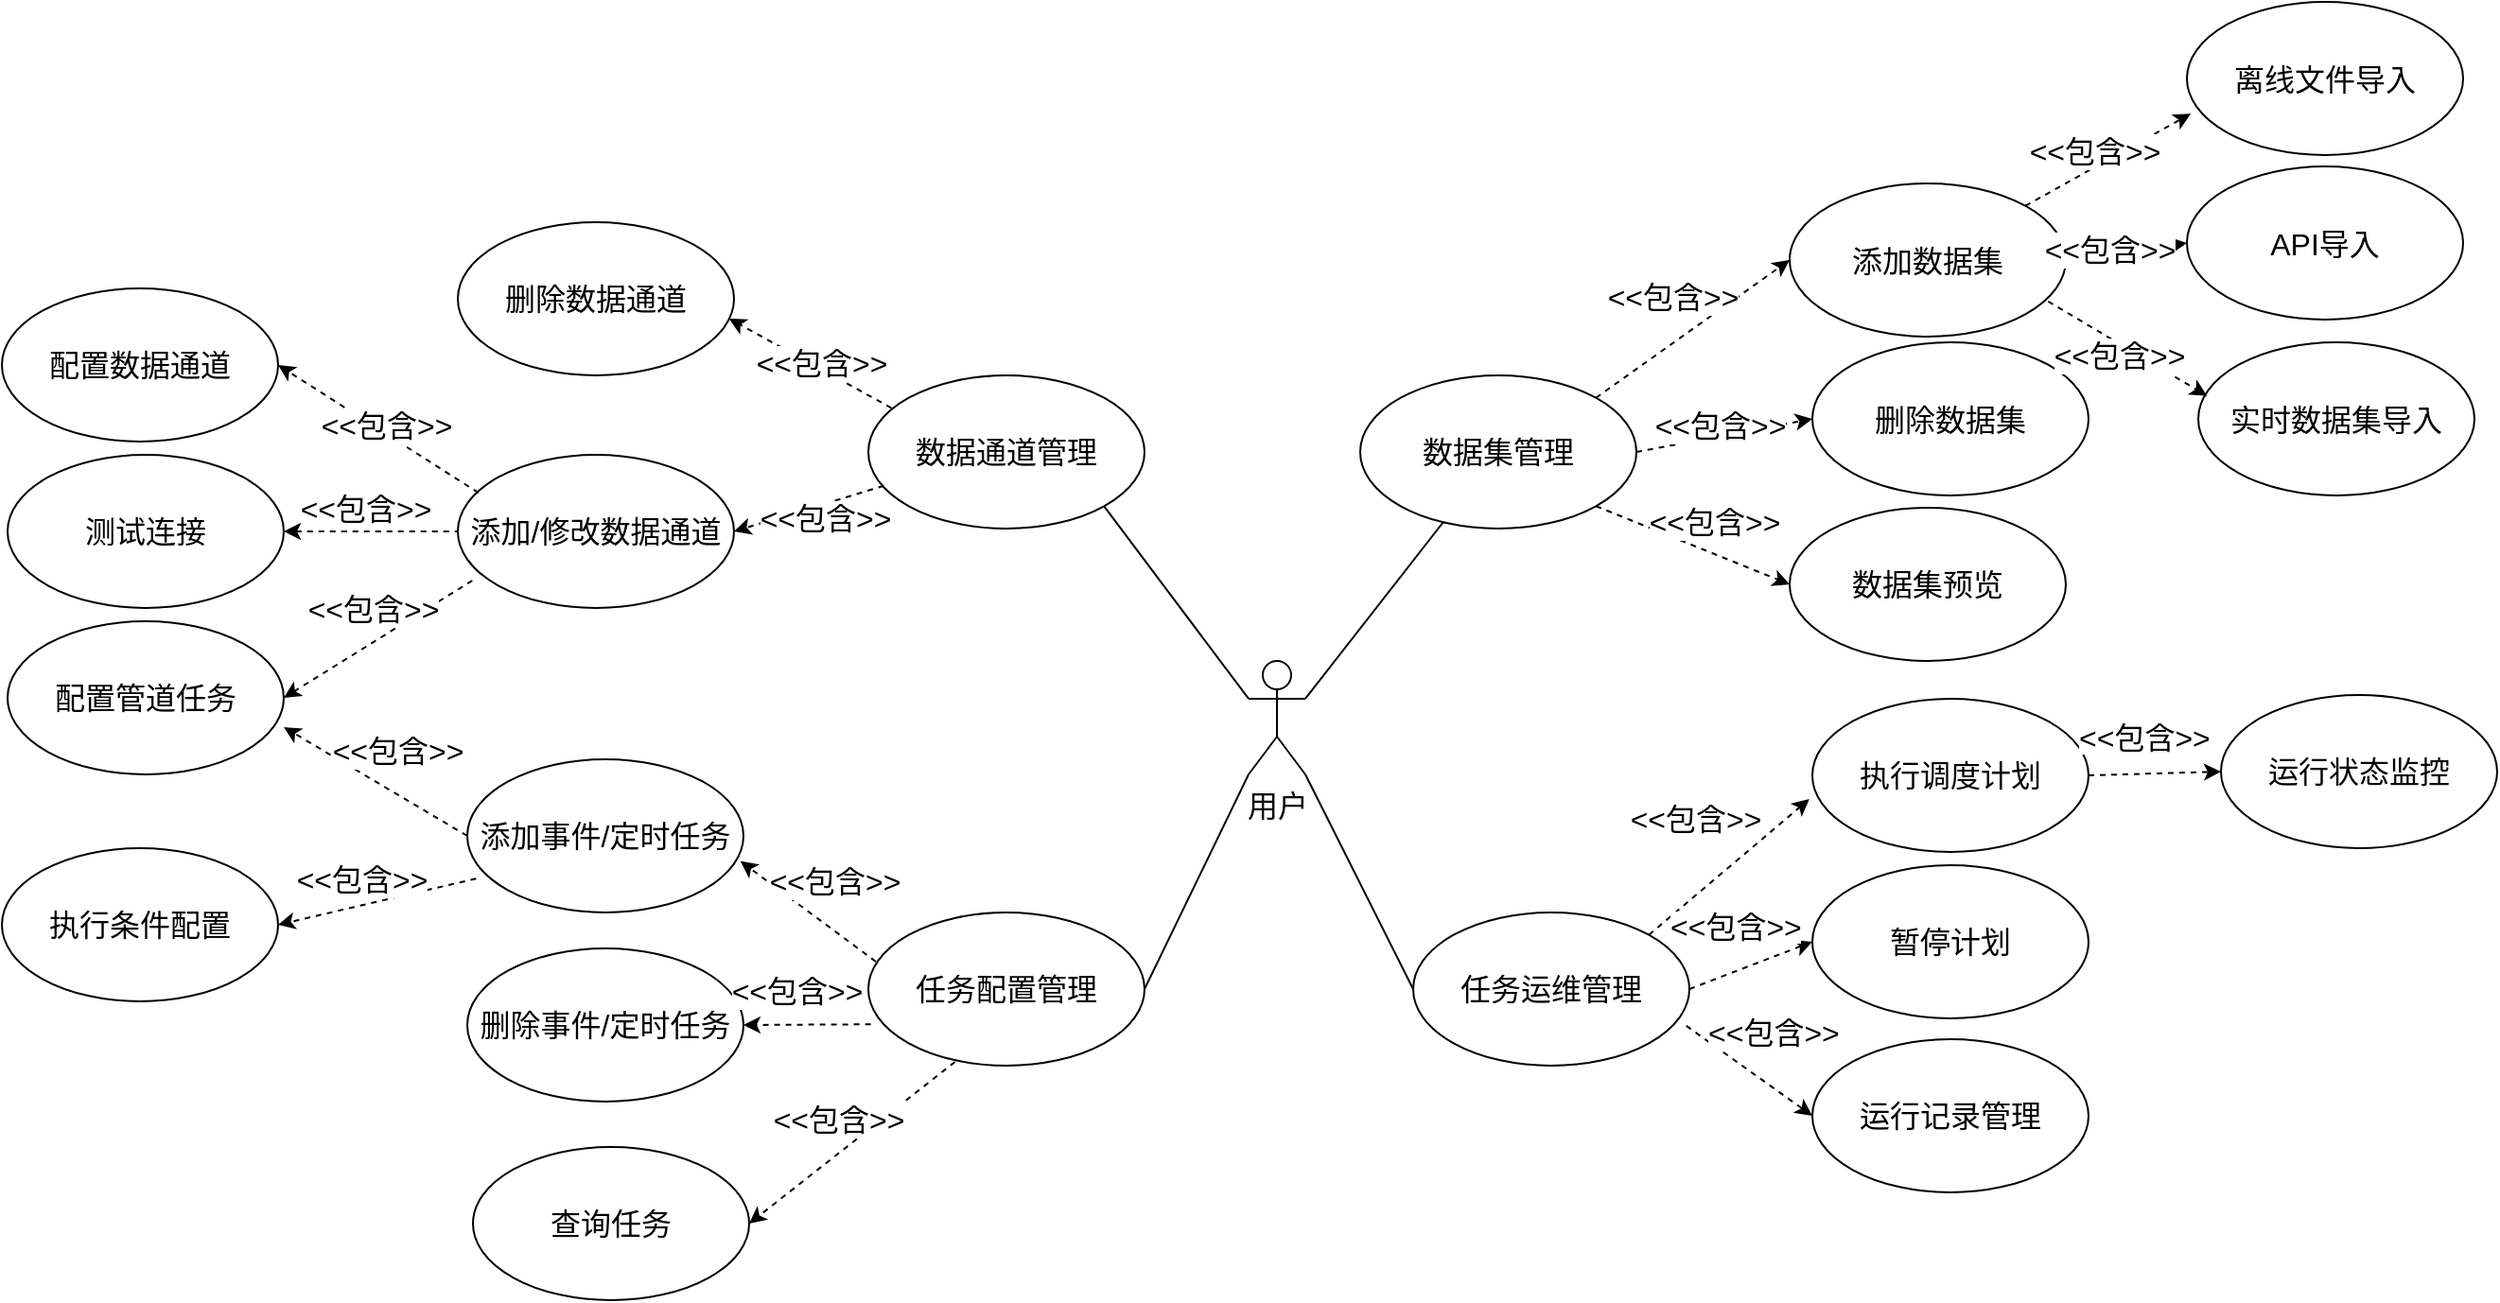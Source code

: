 <mxfile version="24.4.2" type="github">
  <diagram name="第 1 页" id="H2A7UuiulmjEr8Lp7voq">
    <mxGraphModel dx="1680" dy="824" grid="0" gridSize="10" guides="1" tooltips="1" connect="1" arrows="1" fold="1" page="1" pageScale="1" pageWidth="200000" pageHeight="200000" math="0" shadow="0">
      <root>
        <mxCell id="0" />
        <mxCell id="1" parent="0" />
        <mxCell id="GQCVSURzu6F1h6ic5kgY-14" style="edgeStyle=none;rounded=0;orthogonalLoop=1;jettySize=auto;html=1;exitX=1;exitY=0;exitDx=0;exitDy=0;entryX=0;entryY=0.5;entryDx=0;entryDy=0;dashed=1;fontSize=16;" parent="1" source="GQCVSURzu6F1h6ic5kgY-1" target="GQCVSURzu6F1h6ic5kgY-11" edge="1">
          <mxGeometry relative="1" as="geometry" />
        </mxCell>
        <mxCell id="GQCVSURzu6F1h6ic5kgY-21" value="&lt;span style=&quot;font-size: 16px;&quot;&gt;&amp;lt;&amp;lt;包含&amp;gt;&amp;gt;&lt;/span&gt;" style="edgeLabel;html=1;align=center;verticalAlign=middle;resizable=0;points=[];fontSize=16;" parent="GQCVSURzu6F1h6ic5kgY-14" vertex="1" connectable="0">
          <mxGeometry x="0.147" y="3" relative="1" as="geometry">
            <mxPoint x="-17" y="-9" as="offset" />
          </mxGeometry>
        </mxCell>
        <mxCell id="GQCVSURzu6F1h6ic5kgY-1" value="&lt;font style=&quot;font-size: 16px;&quot;&gt;数据集管理&lt;/font&gt;" style="ellipse;whiteSpace=wrap;html=1;fontSize=16;" parent="1" vertex="1">
          <mxGeometry x="898" y="203.5" width="146" height="81" as="geometry" />
        </mxCell>
        <mxCell id="GQCVSURzu6F1h6ic5kgY-4" style="rounded=0;orthogonalLoop=1;jettySize=auto;html=1;exitX=1;exitY=0.333;exitDx=0;exitDy=0;exitPerimeter=0;endArrow=none;endFill=0;fontSize=16;" parent="1" source="GQCVSURzu6F1h6ic5kgY-2" target="GQCVSURzu6F1h6ic5kgY-1" edge="1">
          <mxGeometry relative="1" as="geometry" />
        </mxCell>
        <mxCell id="GQCVSURzu6F1h6ic5kgY-6" style="rounded=0;orthogonalLoop=1;jettySize=auto;html=1;exitX=0;exitY=0.333;exitDx=0;exitDy=0;exitPerimeter=0;entryX=1;entryY=1;entryDx=0;entryDy=0;endArrow=none;endFill=0;fontSize=16;" parent="1" source="GQCVSURzu6F1h6ic5kgY-2" target="GQCVSURzu6F1h6ic5kgY-5" edge="1">
          <mxGeometry relative="1" as="geometry" />
        </mxCell>
        <mxCell id="GQCVSURzu6F1h6ic5kgY-8" style="edgeStyle=none;rounded=0;orthogonalLoop=1;jettySize=auto;html=1;exitX=0;exitY=1;exitDx=0;exitDy=0;exitPerimeter=0;entryX=1;entryY=0.5;entryDx=0;entryDy=0;endArrow=none;endFill=0;fontSize=16;" parent="1" source="GQCVSURzu6F1h6ic5kgY-2" target="GQCVSURzu6F1h6ic5kgY-7" edge="1">
          <mxGeometry relative="1" as="geometry" />
        </mxCell>
        <mxCell id="GQCVSURzu6F1h6ic5kgY-10" style="edgeStyle=none;rounded=0;orthogonalLoop=1;jettySize=auto;html=1;exitX=1;exitY=1;exitDx=0;exitDy=0;exitPerimeter=0;entryX=0;entryY=0.5;entryDx=0;entryDy=0;endArrow=none;endFill=0;fontSize=16;" parent="1" source="GQCVSURzu6F1h6ic5kgY-2" target="GQCVSURzu6F1h6ic5kgY-9" edge="1">
          <mxGeometry relative="1" as="geometry" />
        </mxCell>
        <mxCell id="GQCVSURzu6F1h6ic5kgY-2" value="&lt;font style=&quot;font-size: 16px;&quot;&gt;用户&lt;/font&gt;" style="shape=umlActor;verticalLabelPosition=bottom;verticalAlign=top;html=1;outlineConnect=0;fontSize=16;" parent="1" vertex="1">
          <mxGeometry x="839" y="354.5" width="30" height="60" as="geometry" />
        </mxCell>
        <mxCell id="GQCVSURzu6F1h6ic5kgY-5" value="&lt;font style=&quot;font-size: 16px;&quot;&gt;数据通道管理&lt;/font&gt;" style="ellipse;whiteSpace=wrap;html=1;fontSize=16;" parent="1" vertex="1">
          <mxGeometry x="638" y="203.5" width="146" height="81" as="geometry" />
        </mxCell>
        <mxCell id="GQCVSURzu6F1h6ic5kgY-7" value="&lt;font style=&quot;font-size: 16px;&quot;&gt;任务配置管理&lt;/font&gt;" style="ellipse;whiteSpace=wrap;html=1;fontSize=16;" parent="1" vertex="1">
          <mxGeometry x="638" y="487.5" width="146" height="81" as="geometry" />
        </mxCell>
        <mxCell id="GQCVSURzu6F1h6ic5kgY-9" value="&lt;font style=&quot;font-size: 16px;&quot;&gt;任务运维管理&lt;/font&gt;" style="ellipse;whiteSpace=wrap;html=1;fontSize=16;" parent="1" vertex="1">
          <mxGeometry x="926" y="487.5" width="146" height="81" as="geometry" />
        </mxCell>
        <mxCell id="GQCVSURzu6F1h6ic5kgY-11" value="&lt;font style=&quot;font-size: 16px;&quot;&gt;添加数据集&lt;/font&gt;" style="ellipse;whiteSpace=wrap;html=1;fontSize=16;" parent="1" vertex="1">
          <mxGeometry x="1125" y="102" width="146" height="81" as="geometry" />
        </mxCell>
        <mxCell id="GQCVSURzu6F1h6ic5kgY-12" value="&lt;font style=&quot;font-size: 16px;&quot;&gt;删除数据集&lt;/font&gt;" style="ellipse;whiteSpace=wrap;html=1;fontSize=16;" parent="1" vertex="1">
          <mxGeometry x="1137" y="186" width="146" height="81" as="geometry" />
        </mxCell>
        <mxCell id="GQCVSURzu6F1h6ic5kgY-13" value="&lt;font style=&quot;font-size: 16px;&quot;&gt;数据集预览&lt;/font&gt;" style="ellipse;whiteSpace=wrap;html=1;fontSize=16;" parent="1" vertex="1">
          <mxGeometry x="1125" y="273.5" width="146" height="81" as="geometry" />
        </mxCell>
        <mxCell id="GQCVSURzu6F1h6ic5kgY-15" style="edgeStyle=none;rounded=0;orthogonalLoop=1;jettySize=auto;html=1;entryX=0;entryY=0.5;entryDx=0;entryDy=0;dashed=1;exitX=1;exitY=0.5;exitDx=0;exitDy=0;fontSize=16;" parent="1" source="GQCVSURzu6F1h6ic5kgY-1" target="GQCVSURzu6F1h6ic5kgY-12" edge="1">
          <mxGeometry relative="1" as="geometry">
            <mxPoint x="1077" y="184" as="sourcePoint" />
            <mxPoint x="1197" y="88" as="targetPoint" />
          </mxGeometry>
        </mxCell>
        <mxCell id="GQCVSURzu6F1h6ic5kgY-16" style="edgeStyle=none;rounded=0;orthogonalLoop=1;jettySize=auto;html=1;entryX=0;entryY=0.5;entryDx=0;entryDy=0;dashed=1;exitX=1;exitY=1;exitDx=0;exitDy=0;fontSize=16;" parent="1" source="GQCVSURzu6F1h6ic5kgY-1" target="GQCVSURzu6F1h6ic5kgY-13" edge="1">
          <mxGeometry relative="1" as="geometry">
            <mxPoint x="1087" y="194" as="sourcePoint" />
            <mxPoint x="1208" y="189" as="targetPoint" />
          </mxGeometry>
        </mxCell>
        <mxCell id="GQCVSURzu6F1h6ic5kgY-24" value="&lt;span style=&quot;font-size: 16px;&quot;&gt;&amp;lt;&amp;lt;包含&amp;gt;&amp;gt;&lt;/span&gt;" style="edgeLabel;html=1;align=center;verticalAlign=middle;resizable=0;points=[];fontSize=16;" parent="1" vertex="1" connectable="0">
          <mxGeometry x="1035.004" y="166.002" as="geometry">
            <mxPoint x="53" y="64" as="offset" />
          </mxGeometry>
        </mxCell>
        <mxCell id="GQCVSURzu6F1h6ic5kgY-27" value="&lt;span style=&quot;font-size: 16px;&quot;&gt;&amp;lt;&amp;lt;包含&amp;gt;&amp;gt;&lt;/span&gt;" style="edgeLabel;html=1;align=center;verticalAlign=middle;resizable=0;points=[];fontSize=16;" parent="1" vertex="1" connectable="0">
          <mxGeometry x="1085.001" y="280.999" as="geometry" />
        </mxCell>
        <mxCell id="GQCVSURzu6F1h6ic5kgY-28" value="&lt;font style=&quot;font-size: 16px;&quot;&gt;实时数据集导入&lt;/font&gt;" style="ellipse;whiteSpace=wrap;html=1;fontSize=16;" parent="1" vertex="1">
          <mxGeometry x="1341" y="186" width="146" height="81" as="geometry" />
        </mxCell>
        <mxCell id="GQCVSURzu6F1h6ic5kgY-30" value="&lt;font style=&quot;font-size: 16px;&quot;&gt;离线文件导入&lt;/font&gt;" style="ellipse;whiteSpace=wrap;html=1;fontSize=16;" parent="1" vertex="1">
          <mxGeometry x="1335" y="6" width="146" height="81" as="geometry" />
        </mxCell>
        <mxCell id="GQCVSURzu6F1h6ic5kgY-31" style="edgeStyle=none;rounded=0;orthogonalLoop=1;jettySize=auto;html=1;exitX=1;exitY=0;exitDx=0;exitDy=0;entryX=0.014;entryY=0.73;entryDx=0;entryDy=0;dashed=1;entryPerimeter=0;fontSize=16;" parent="1" source="GQCVSURzu6F1h6ic5kgY-11" target="GQCVSURzu6F1h6ic5kgY-30" edge="1">
          <mxGeometry relative="1" as="geometry">
            <mxPoint x="994" y="208" as="sourcePoint" />
            <mxPoint x="1115" y="147" as="targetPoint" />
          </mxGeometry>
        </mxCell>
        <mxCell id="GQCVSURzu6F1h6ic5kgY-32" value="&lt;span style=&quot;font-size: 16px;&quot;&gt;&amp;lt;&amp;lt;包含&amp;gt;&amp;gt;&lt;/span&gt;" style="edgeLabel;html=1;align=center;verticalAlign=middle;resizable=0;points=[];fontSize=16;" parent="GQCVSURzu6F1h6ic5kgY-31" vertex="1" connectable="0">
          <mxGeometry x="0.147" y="3" relative="1" as="geometry">
            <mxPoint x="-13" y="2" as="offset" />
          </mxGeometry>
        </mxCell>
        <mxCell id="GQCVSURzu6F1h6ic5kgY-33" style="edgeStyle=none;rounded=0;orthogonalLoop=1;jettySize=auto;html=1;exitX=0.936;exitY=0.77;exitDx=0;exitDy=0;dashed=1;exitPerimeter=0;entryX=0.032;entryY=0.35;entryDx=0;entryDy=0;entryPerimeter=0;fontSize=16;" parent="1" source="GQCVSURzu6F1h6ic5kgY-11" target="GQCVSURzu6F1h6ic5kgY-28" edge="1">
          <mxGeometry relative="1" as="geometry">
            <mxPoint x="1260" y="124" as="sourcePoint" />
            <mxPoint x="1369" y="220" as="targetPoint" />
          </mxGeometry>
        </mxCell>
        <mxCell id="GQCVSURzu6F1h6ic5kgY-34" value="&lt;span style=&quot;font-size: 16px;&quot;&gt;&amp;lt;&amp;lt;包含&amp;gt;&amp;gt;&lt;/span&gt;" style="edgeLabel;html=1;align=center;verticalAlign=middle;resizable=0;points=[];fontSize=16;" parent="GQCVSURzu6F1h6ic5kgY-33" vertex="1" connectable="0">
          <mxGeometry x="0.147" y="3" relative="1" as="geometry">
            <mxPoint x="-13" y="2" as="offset" />
          </mxGeometry>
        </mxCell>
        <mxCell id="GQCVSURzu6F1h6ic5kgY-35" value="&lt;font style=&quot;font-size: 16px;&quot;&gt;API导入&lt;/font&gt;" style="ellipse;whiteSpace=wrap;html=1;fontSize=16;" parent="1" vertex="1">
          <mxGeometry x="1335" y="93" width="146" height="81" as="geometry" />
        </mxCell>
        <mxCell id="GQCVSURzu6F1h6ic5kgY-36" style="edgeStyle=none;rounded=0;orthogonalLoop=1;jettySize=auto;html=1;exitX=1;exitY=0.5;exitDx=0;exitDy=0;entryX=0;entryY=0.5;entryDx=0;entryDy=0;dashed=1;fontSize=16;" parent="1" source="GQCVSURzu6F1h6ic5kgY-11" target="GQCVSURzu6F1h6ic5kgY-35" edge="1">
          <mxGeometry relative="1" as="geometry">
            <mxPoint x="1260" y="124" as="sourcePoint" />
            <mxPoint x="1376" y="33" as="targetPoint" />
          </mxGeometry>
        </mxCell>
        <mxCell id="GQCVSURzu6F1h6ic5kgY-37" value="&lt;span style=&quot;font-size: 16px;&quot;&gt;&amp;lt;&amp;lt;包含&amp;gt;&amp;gt;&lt;/span&gt;" style="edgeLabel;html=1;align=center;verticalAlign=middle;resizable=0;points=[];fontSize=16;" parent="GQCVSURzu6F1h6ic5kgY-36" vertex="1" connectable="0">
          <mxGeometry x="0.147" y="3" relative="1" as="geometry">
            <mxPoint x="-13" y="2" as="offset" />
          </mxGeometry>
        </mxCell>
        <mxCell id="GQCVSURzu6F1h6ic5kgY-39" value="&lt;font style=&quot;font-size: 16px;&quot;&gt;删除数据通道&lt;/font&gt;" style="ellipse;whiteSpace=wrap;html=1;fontSize=16;" parent="1" vertex="1">
          <mxGeometry x="421" y="122.5" width="146" height="81" as="geometry" />
        </mxCell>
        <mxCell id="GQCVSURzu6F1h6ic5kgY-40" style="edgeStyle=none;rounded=0;orthogonalLoop=1;jettySize=auto;html=1;dashed=1;exitX=0.084;exitY=0.213;exitDx=0;exitDy=0;entryX=0.982;entryY=0.629;entryDx=0;entryDy=0;entryPerimeter=0;exitPerimeter=0;fontSize=16;" parent="1" source="GQCVSURzu6F1h6ic5kgY-5" target="GQCVSURzu6F1h6ic5kgY-39" edge="1">
          <mxGeometry relative="1" as="geometry">
            <mxPoint x="652.85" y="275.47" as="sourcePoint" />
            <mxPoint x="556.0" y="228.504" as="targetPoint" />
          </mxGeometry>
        </mxCell>
        <mxCell id="GQCVSURzu6F1h6ic5kgY-41" value="&lt;span style=&quot;font-size: 16px;&quot;&gt;&amp;lt;&amp;lt;包含&amp;gt;&amp;gt;&lt;/span&gt;" style="edgeLabel;html=1;align=center;verticalAlign=middle;resizable=0;points=[];fontSize=16;" parent="GQCVSURzu6F1h6ic5kgY-40" vertex="1" connectable="0">
          <mxGeometry x="0.147" y="3" relative="1" as="geometry">
            <mxPoint x="13" as="offset" />
          </mxGeometry>
        </mxCell>
        <mxCell id="GQCVSURzu6F1h6ic5kgY-44" value="&lt;font style=&quot;font-size: 16px;&quot;&gt;添加/修改数据通道&lt;/font&gt;" style="ellipse;whiteSpace=wrap;html=1;fontSize=16;" parent="1" vertex="1">
          <mxGeometry x="421" y="245.5" width="146" height="81" as="geometry" />
        </mxCell>
        <mxCell id="GQCVSURzu6F1h6ic5kgY-45" style="edgeStyle=none;rounded=0;orthogonalLoop=1;jettySize=auto;html=1;dashed=1;exitX=0.056;exitY=0.721;exitDx=0;exitDy=0;entryX=1;entryY=0.5;entryDx=0;entryDy=0;exitPerimeter=0;fontSize=16;" parent="1" source="GQCVSURzu6F1h6ic5kgY-5" target="GQCVSURzu6F1h6ic5kgY-44" edge="1">
          <mxGeometry relative="1" as="geometry">
            <mxPoint x="620.898" y="312.633" as="sourcePoint" />
            <mxPoint x="534.07" y="325.5" as="targetPoint" />
          </mxGeometry>
        </mxCell>
        <mxCell id="GQCVSURzu6F1h6ic5kgY-46" value="&lt;span style=&quot;font-size: 16px;&quot;&gt;&amp;lt;&amp;lt;包含&amp;gt;&amp;gt;&lt;/span&gt;" style="edgeLabel;html=1;align=center;verticalAlign=middle;resizable=0;points=[];fontSize=16;" parent="GQCVSURzu6F1h6ic5kgY-45" vertex="1" connectable="0">
          <mxGeometry x="0.147" y="3" relative="1" as="geometry">
            <mxPoint x="13" as="offset" />
          </mxGeometry>
        </mxCell>
        <mxCell id="GQCVSURzu6F1h6ic5kgY-47" value="&lt;font style=&quot;font-size: 16px;&quot;&gt;配置数据通道&lt;/font&gt;" style="ellipse;whiteSpace=wrap;html=1;fontSize=16;" parent="1" vertex="1">
          <mxGeometry x="180" y="157.5" width="146" height="81" as="geometry" />
        </mxCell>
        <mxCell id="GQCVSURzu6F1h6ic5kgY-48" value="&lt;font style=&quot;font-size: 16px;&quot;&gt;测试连接&lt;/font&gt;" style="ellipse;whiteSpace=wrap;html=1;fontSize=16;" parent="1" vertex="1">
          <mxGeometry x="183" y="245.5" width="146" height="81" as="geometry" />
        </mxCell>
        <mxCell id="GQCVSURzu6F1h6ic5kgY-50" style="edgeStyle=none;rounded=0;orthogonalLoop=1;jettySize=auto;html=1;dashed=1;entryX=1;entryY=0.5;entryDx=0;entryDy=0;exitX=0.075;exitY=0.248;exitDx=0;exitDy=0;exitPerimeter=0;fontSize=16;" parent="1" source="GQCVSURzu6F1h6ic5kgY-44" target="GQCVSURzu6F1h6ic5kgY-47" edge="1">
          <mxGeometry relative="1" as="geometry">
            <mxPoint x="442" y="257.5" as="sourcePoint" />
            <mxPoint x="563" y="179.5" as="targetPoint" />
          </mxGeometry>
        </mxCell>
        <mxCell id="GQCVSURzu6F1h6ic5kgY-51" value="&lt;span style=&quot;font-size: 16px;&quot;&gt;&amp;lt;&amp;lt;包含&amp;gt;&amp;gt;&lt;/span&gt;" style="edgeLabel;html=1;align=center;verticalAlign=middle;resizable=0;points=[];fontSize=16;" parent="GQCVSURzu6F1h6ic5kgY-50" vertex="1" connectable="0">
          <mxGeometry x="0.147" y="3" relative="1" as="geometry">
            <mxPoint x="13" as="offset" />
          </mxGeometry>
        </mxCell>
        <mxCell id="GQCVSURzu6F1h6ic5kgY-52" style="edgeStyle=none;rounded=0;orthogonalLoop=1;jettySize=auto;html=1;dashed=1;exitX=1;exitY=0.5;exitDx=0;exitDy=0;entryX=0;entryY=0.5;entryDx=0;entryDy=0;fontSize=16;startArrow=classic;startFill=1;endArrow=none;endFill=0;" parent="1" source="GQCVSURzu6F1h6ic5kgY-48" target="GQCVSURzu6F1h6ic5kgY-44" edge="1">
          <mxGeometry relative="1" as="geometry">
            <mxPoint x="638" y="262.5" as="sourcePoint" />
            <mxPoint x="413.066" y="294.474" as="targetPoint" />
          </mxGeometry>
        </mxCell>
        <mxCell id="GQCVSURzu6F1h6ic5kgY-53" value="&lt;span style=&quot;font-size: 16px;&quot;&gt;&amp;lt;&amp;lt;包含&amp;gt;&amp;gt;&lt;/span&gt;" style="edgeLabel;html=1;align=center;verticalAlign=middle;resizable=0;points=[];fontSize=16;" parent="GQCVSURzu6F1h6ic5kgY-52" vertex="1" connectable="0">
          <mxGeometry x="0.147" y="3" relative="1" as="geometry">
            <mxPoint x="-10" y="-9" as="offset" />
          </mxGeometry>
        </mxCell>
        <mxCell id="GQCVSURzu6F1h6ic5kgY-55" value="&lt;font style=&quot;font-size: 16px;&quot;&gt;配置管道任务&lt;/font&gt;" style="ellipse;whiteSpace=wrap;html=1;fontSize=16;" parent="1" vertex="1">
          <mxGeometry x="183" y="333.5" width="146" height="81" as="geometry" />
        </mxCell>
        <mxCell id="GQCVSURzu6F1h6ic5kgY-62" style="edgeStyle=none;rounded=0;orthogonalLoop=1;jettySize=auto;html=1;dashed=1;exitX=1;exitY=0.5;exitDx=0;exitDy=0;entryX=0.065;entryY=0.807;entryDx=0;entryDy=0;entryPerimeter=0;fontSize=16;startArrow=classic;startFill=1;endArrow=none;endFill=0;" parent="1" source="GQCVSURzu6F1h6ic5kgY-55" target="GQCVSURzu6F1h6ic5kgY-44" edge="1">
          <mxGeometry relative="1" as="geometry">
            <mxPoint x="345" y="304.5" as="sourcePoint" />
            <mxPoint x="431" y="296.5" as="targetPoint" />
          </mxGeometry>
        </mxCell>
        <mxCell id="GQCVSURzu6F1h6ic5kgY-63" value="&lt;span style=&quot;font-size: 16px;&quot;&gt;&amp;lt;&amp;lt;包含&amp;gt;&amp;gt;&lt;/span&gt;" style="edgeLabel;html=1;align=center;verticalAlign=middle;resizable=0;points=[];fontSize=16;" parent="GQCVSURzu6F1h6ic5kgY-62" vertex="1" connectable="0">
          <mxGeometry x="0.147" y="3" relative="1" as="geometry">
            <mxPoint x="-10" y="-9" as="offset" />
          </mxGeometry>
        </mxCell>
        <mxCell id="GQCVSURzu6F1h6ic5kgY-64" style="edgeStyle=none;rounded=0;orthogonalLoop=1;jettySize=auto;html=1;exitX=0;exitY=0.5;exitDx=0;exitDy=0;fontSize=16;" parent="1" source="GQCVSURzu6F1h6ic5kgY-9" target="GQCVSURzu6F1h6ic5kgY-9" edge="1">
          <mxGeometry relative="1" as="geometry" />
        </mxCell>
        <mxCell id="GQCVSURzu6F1h6ic5kgY-65" value="&lt;font style=&quot;font-size: 16px;&quot;&gt;添加事件/定时任务&lt;/font&gt;" style="ellipse;whiteSpace=wrap;html=1;fontSize=16;" parent="1" vertex="1">
          <mxGeometry x="426" y="406.5" width="146" height="81" as="geometry" />
        </mxCell>
        <mxCell id="GQCVSURzu6F1h6ic5kgY-67" value="&lt;font style=&quot;font-size: 16px;&quot;&gt;删除事件/定时任务&lt;/font&gt;" style="ellipse;whiteSpace=wrap;html=1;fontSize=16;" parent="1" vertex="1">
          <mxGeometry x="426" y="506.5" width="146" height="81" as="geometry" />
        </mxCell>
        <mxCell id="GQCVSURzu6F1h6ic5kgY-68" style="edgeStyle=none;rounded=0;orthogonalLoop=1;jettySize=auto;html=1;dashed=1;entryX=0.989;entryY=0.665;entryDx=0;entryDy=0;entryPerimeter=0;fontSize=16;" parent="1" target="GQCVSURzu6F1h6ic5kgY-65" edge="1">
          <mxGeometry relative="1" as="geometry">
            <mxPoint x="642" y="513.5" as="sourcePoint" />
            <mxPoint x="562" y="462.5" as="targetPoint" />
          </mxGeometry>
        </mxCell>
        <mxCell id="GQCVSURzu6F1h6ic5kgY-69" value="&lt;span style=&quot;font-size: 16px;&quot;&gt;&amp;lt;&amp;lt;包含&amp;gt;&amp;gt;&lt;/span&gt;" style="edgeLabel;html=1;align=center;verticalAlign=middle;resizable=0;points=[];fontSize=16;" parent="GQCVSURzu6F1h6ic5kgY-68" vertex="1" connectable="0">
          <mxGeometry x="0.147" y="3" relative="1" as="geometry">
            <mxPoint x="20" y="-15" as="offset" />
          </mxGeometry>
        </mxCell>
        <mxCell id="GQCVSURzu6F1h6ic5kgY-70" style="edgeStyle=none;rounded=0;orthogonalLoop=1;jettySize=auto;html=1;dashed=1;entryX=1;entryY=0.5;entryDx=0;entryDy=0;exitX=0.009;exitY=0.73;exitDx=0;exitDy=0;exitPerimeter=0;fontSize=16;" parent="1" source="GQCVSURzu6F1h6ic5kgY-7" target="GQCVSURzu6F1h6ic5kgY-67" edge="1">
          <mxGeometry relative="1" as="geometry">
            <mxPoint x="652" y="523.5" as="sourcePoint" />
            <mxPoint x="576" y="493.5" as="targetPoint" />
          </mxGeometry>
        </mxCell>
        <mxCell id="GQCVSURzu6F1h6ic5kgY-71" value="&lt;span style=&quot;font-size: 16px;&quot;&gt;&amp;lt;&amp;lt;包含&amp;gt;&amp;gt;&lt;/span&gt;" style="edgeLabel;html=1;align=center;verticalAlign=middle;resizable=0;points=[];fontSize=16;" parent="GQCVSURzu6F1h6ic5kgY-70" vertex="1" connectable="0">
          <mxGeometry x="0.147" y="3" relative="1" as="geometry">
            <mxPoint x="-1" y="-21" as="offset" />
          </mxGeometry>
        </mxCell>
        <mxCell id="GQCVSURzu6F1h6ic5kgY-76" style="edgeStyle=none;rounded=0;orthogonalLoop=1;jettySize=auto;html=1;dashed=1;entryX=0.989;entryY=0.665;entryDx=0;entryDy=0;entryPerimeter=0;exitX=0;exitY=0.5;exitDx=0;exitDy=0;fontSize=16;" parent="1" source="GQCVSURzu6F1h6ic5kgY-65" edge="1">
          <mxGeometry relative="1" as="geometry">
            <mxPoint x="401" y="424.5" as="sourcePoint" />
            <mxPoint x="329" y="389.5" as="targetPoint" />
          </mxGeometry>
        </mxCell>
        <mxCell id="GQCVSURzu6F1h6ic5kgY-77" value="&lt;span style=&quot;font-size: 16px;&quot;&gt;&amp;lt;&amp;lt;包含&amp;gt;&amp;gt;&lt;/span&gt;" style="edgeLabel;html=1;align=center;verticalAlign=middle;resizable=0;points=[];fontSize=16;" parent="GQCVSURzu6F1h6ic5kgY-76" vertex="1" connectable="0">
          <mxGeometry x="0.147" y="3" relative="1" as="geometry">
            <mxPoint x="20" y="-15" as="offset" />
          </mxGeometry>
        </mxCell>
        <mxCell id="GQCVSURzu6F1h6ic5kgY-78" value="&lt;font style=&quot;font-size: 16px;&quot;&gt;查询任务&lt;/font&gt;" style="ellipse;whiteSpace=wrap;html=1;fontSize=16;" parent="1" vertex="1">
          <mxGeometry x="429" y="611.5" width="146" height="81" as="geometry" />
        </mxCell>
        <mxCell id="GQCVSURzu6F1h6ic5kgY-79" style="edgeStyle=none;rounded=0;orthogonalLoop=1;jettySize=auto;html=1;dashed=1;entryX=1;entryY=0.5;entryDx=0;entryDy=0;exitX=0.314;exitY=0.975;exitDx=0;exitDy=0;exitPerimeter=0;fontSize=16;" parent="1" source="GQCVSURzu6F1h6ic5kgY-7" target="GQCVSURzu6F1h6ic5kgY-78" edge="1">
          <mxGeometry relative="1" as="geometry">
            <mxPoint x="649" y="556.5" as="sourcePoint" />
            <mxPoint x="582" y="557.5" as="targetPoint" />
          </mxGeometry>
        </mxCell>
        <mxCell id="GQCVSURzu6F1h6ic5kgY-80" value="&lt;span style=&quot;font-size: 16px;&quot;&gt;&amp;lt;&amp;lt;包含&amp;gt;&amp;gt;&lt;/span&gt;" style="edgeLabel;html=1;align=center;verticalAlign=middle;resizable=0;points=[];fontSize=16;" parent="GQCVSURzu6F1h6ic5kgY-79" vertex="1" connectable="0">
          <mxGeometry x="0.147" y="3" relative="1" as="geometry">
            <mxPoint x="-1" y="-21" as="offset" />
          </mxGeometry>
        </mxCell>
        <mxCell id="GQCVSURzu6F1h6ic5kgY-81" value="&lt;span style=&quot;font-size: 16px;&quot;&gt;执行条件配置&lt;/span&gt;" style="ellipse;whiteSpace=wrap;html=1;fontSize=16;" parent="1" vertex="1">
          <mxGeometry x="180" y="453.5" width="146" height="81" as="geometry" />
        </mxCell>
        <mxCell id="GQCVSURzu6F1h6ic5kgY-82" style="edgeStyle=none;rounded=0;orthogonalLoop=1;jettySize=auto;html=1;dashed=1;entryX=1;entryY=0.5;entryDx=0;entryDy=0;exitX=0.032;exitY=0.779;exitDx=0;exitDy=0;exitPerimeter=0;fontSize=16;" parent="1" source="GQCVSURzu6F1h6ic5kgY-65" target="GQCVSURzu6F1h6ic5kgY-81" edge="1">
          <mxGeometry relative="1" as="geometry">
            <mxPoint x="436" y="457.5" as="sourcePoint" />
            <mxPoint x="339" y="399.5" as="targetPoint" />
          </mxGeometry>
        </mxCell>
        <mxCell id="GQCVSURzu6F1h6ic5kgY-83" value="&lt;span style=&quot;font-size: 16px;&quot;&gt;&amp;lt;&amp;lt;包含&amp;gt;&amp;gt;&lt;/span&gt;" style="edgeLabel;html=1;align=center;verticalAlign=middle;resizable=0;points=[];fontSize=16;" parent="GQCVSURzu6F1h6ic5kgY-82" vertex="1" connectable="0">
          <mxGeometry x="0.147" y="3" relative="1" as="geometry">
            <mxPoint x="-2" y="-17" as="offset" />
          </mxGeometry>
        </mxCell>
        <mxCell id="GQCVSURzu6F1h6ic5kgY-84" value="&lt;font style=&quot;font-size: 16px;&quot;&gt;执行调度计划&lt;/font&gt;" style="ellipse;whiteSpace=wrap;html=1;fontSize=16;" parent="1" vertex="1">
          <mxGeometry x="1137" y="374.5" width="146" height="81" as="geometry" />
        </mxCell>
        <mxCell id="GQCVSURzu6F1h6ic5kgY-85" value="&lt;font style=&quot;font-size: 16px;&quot;&gt;暂停计划&lt;/font&gt;" style="ellipse;whiteSpace=wrap;html=1;fontSize=16;" parent="1" vertex="1">
          <mxGeometry x="1137" y="462.5" width="146" height="81" as="geometry" />
        </mxCell>
        <mxCell id="GQCVSURzu6F1h6ic5kgY-86" value="&lt;font style=&quot;font-size: 16px;&quot;&gt;运行记录管理&lt;/font&gt;" style="ellipse;whiteSpace=wrap;html=1;fontSize=16;" parent="1" vertex="1">
          <mxGeometry x="1137" y="554.5" width="146" height="81" as="geometry" />
        </mxCell>
        <mxCell id="GQCVSURzu6F1h6ic5kgY-89" style="edgeStyle=none;rounded=0;orthogonalLoop=1;jettySize=auto;html=1;entryX=-0.011;entryY=0.655;entryDx=0;entryDy=0;dashed=1;exitX=1;exitY=0;exitDx=0;exitDy=0;entryPerimeter=0;fontSize=16;" parent="1" source="GQCVSURzu6F1h6ic5kgY-9" target="GQCVSURzu6F1h6ic5kgY-84" edge="1">
          <mxGeometry relative="1" as="geometry">
            <mxPoint x="1033" y="282.5" as="sourcePoint" />
            <mxPoint x="1135" y="324.5" as="targetPoint" />
          </mxGeometry>
        </mxCell>
        <mxCell id="GQCVSURzu6F1h6ic5kgY-90" value="&lt;span style=&quot;font-size: 16px;&quot;&gt;&amp;lt;&amp;lt;包含&amp;gt;&amp;gt;&lt;/span&gt;" style="edgeLabel;html=1;align=center;verticalAlign=middle;resizable=0;points=[];fontSize=16;" parent="1" vertex="1" connectable="0">
          <mxGeometry x="1102.001" y="288.499" as="geometry">
            <mxPoint x="-27" y="149" as="offset" />
          </mxGeometry>
        </mxCell>
        <mxCell id="GQCVSURzu6F1h6ic5kgY-91" style="edgeStyle=none;rounded=0;orthogonalLoop=1;jettySize=auto;html=1;entryX=0;entryY=0.5;entryDx=0;entryDy=0;dashed=1;exitX=1;exitY=0.5;exitDx=0;exitDy=0;fontSize=16;" parent="1" source="GQCVSURzu6F1h6ic5kgY-9" target="GQCVSURzu6F1h6ic5kgY-85" edge="1">
          <mxGeometry relative="1" as="geometry">
            <mxPoint x="1062.0" y="617" as="sourcePoint" />
            <mxPoint x="1137" y="514.5" as="targetPoint" />
          </mxGeometry>
        </mxCell>
        <mxCell id="GQCVSURzu6F1h6ic5kgY-92" style="edgeStyle=none;rounded=0;orthogonalLoop=1;jettySize=auto;html=1;entryX=0;entryY=0.5;entryDx=0;entryDy=0;dashed=1;exitX=0.989;exitY=0.74;exitDx=0;exitDy=0;exitPerimeter=0;fontSize=16;" parent="1" source="GQCVSURzu6F1h6ic5kgY-9" target="GQCVSURzu6F1h6ic5kgY-86" edge="1">
          <mxGeometry relative="1" as="geometry">
            <mxPoint x="1071" y="519.5" as="sourcePoint" />
            <mxPoint x="1157" y="435.5" as="targetPoint" />
          </mxGeometry>
        </mxCell>
        <mxCell id="GQCVSURzu6F1h6ic5kgY-97" value="&lt;span style=&quot;color: rgb(0, 0, 0); font-family: Helvetica; font-size: 16px; font-style: normal; font-variant-ligatures: normal; font-variant-caps: normal; font-weight: 400; letter-spacing: normal; orphans: 2; text-align: center; text-indent: 0px; text-transform: none; widows: 2; word-spacing: 0px; -webkit-text-stroke-width: 0px; background-color: rgb(255, 255, 255); text-decoration-style: initial; text-decoration-color: initial; float: none; display: inline !important;&quot;&gt;&amp;lt;&amp;lt;包含&amp;gt;&amp;gt;&lt;/span&gt;" style="text;whiteSpace=wrap;html=1;fontSize=16;" parent="1" vertex="1">
          <mxGeometry x="1060" y="478.5" width="90" height="31" as="geometry" />
        </mxCell>
        <mxCell id="GQCVSURzu6F1h6ic5kgY-98" value="&lt;span style=&quot;color: rgb(0, 0, 0); font-family: Helvetica; font-size: 16px; font-style: normal; font-variant-ligatures: normal; font-variant-caps: normal; font-weight: 400; letter-spacing: normal; orphans: 2; text-align: center; text-indent: 0px; text-transform: none; widows: 2; word-spacing: 0px; -webkit-text-stroke-width: 0px; background-color: rgb(255, 255, 255); text-decoration-style: initial; text-decoration-color: initial; float: none; display: inline !important;&quot;&gt;&amp;lt;&amp;lt;包含&amp;gt;&amp;gt;&lt;/span&gt;" style="text;whiteSpace=wrap;html=1;fontSize=16;" parent="1" vertex="1">
          <mxGeometry x="1080" y="534.5" width="90" height="31" as="geometry" />
        </mxCell>
        <mxCell id="GQCVSURzu6F1h6ic5kgY-102" value="&lt;font style=&quot;font-size: 16px;&quot;&gt;运行状态监控&lt;/font&gt;" style="ellipse;whiteSpace=wrap;html=1;fontSize=16;" parent="1" vertex="1">
          <mxGeometry x="1353" y="372.5" width="146" height="81" as="geometry" />
        </mxCell>
        <mxCell id="GQCVSURzu6F1h6ic5kgY-103" style="edgeStyle=none;rounded=0;orthogonalLoop=1;jettySize=auto;html=1;entryX=0;entryY=0.5;entryDx=0;entryDy=0;dashed=1;exitX=1;exitY=0.5;exitDx=0;exitDy=0;fontSize=16;" parent="1" source="GQCVSURzu6F1h6ic5kgY-84" target="GQCVSURzu6F1h6ic5kgY-102" edge="1">
          <mxGeometry relative="1" as="geometry">
            <mxPoint x="1061" y="509.5" as="sourcePoint" />
            <mxPoint x="1145" y="437.5" as="targetPoint" />
          </mxGeometry>
        </mxCell>
        <mxCell id="GQCVSURzu6F1h6ic5kgY-104" value="&lt;span style=&quot;color: rgb(0, 0, 0); font-family: Helvetica; font-size: 16px; font-style: normal; font-variant-ligatures: normal; font-variant-caps: normal; font-weight: 400; letter-spacing: normal; orphans: 2; text-align: center; text-indent: 0px; text-transform: none; widows: 2; word-spacing: 0px; -webkit-text-stroke-width: 0px; background-color: rgb(255, 255, 255); text-decoration-style: initial; text-decoration-color: initial; float: none; display: inline !important;&quot;&gt;&amp;lt;&amp;lt;包含&amp;gt;&amp;gt;&lt;/span&gt;" style="text;whiteSpace=wrap;html=1;fontSize=16;" parent="1" vertex="1">
          <mxGeometry x="1276" y="378.5" width="90" height="31" as="geometry" />
        </mxCell>
      </root>
    </mxGraphModel>
  </diagram>
</mxfile>
